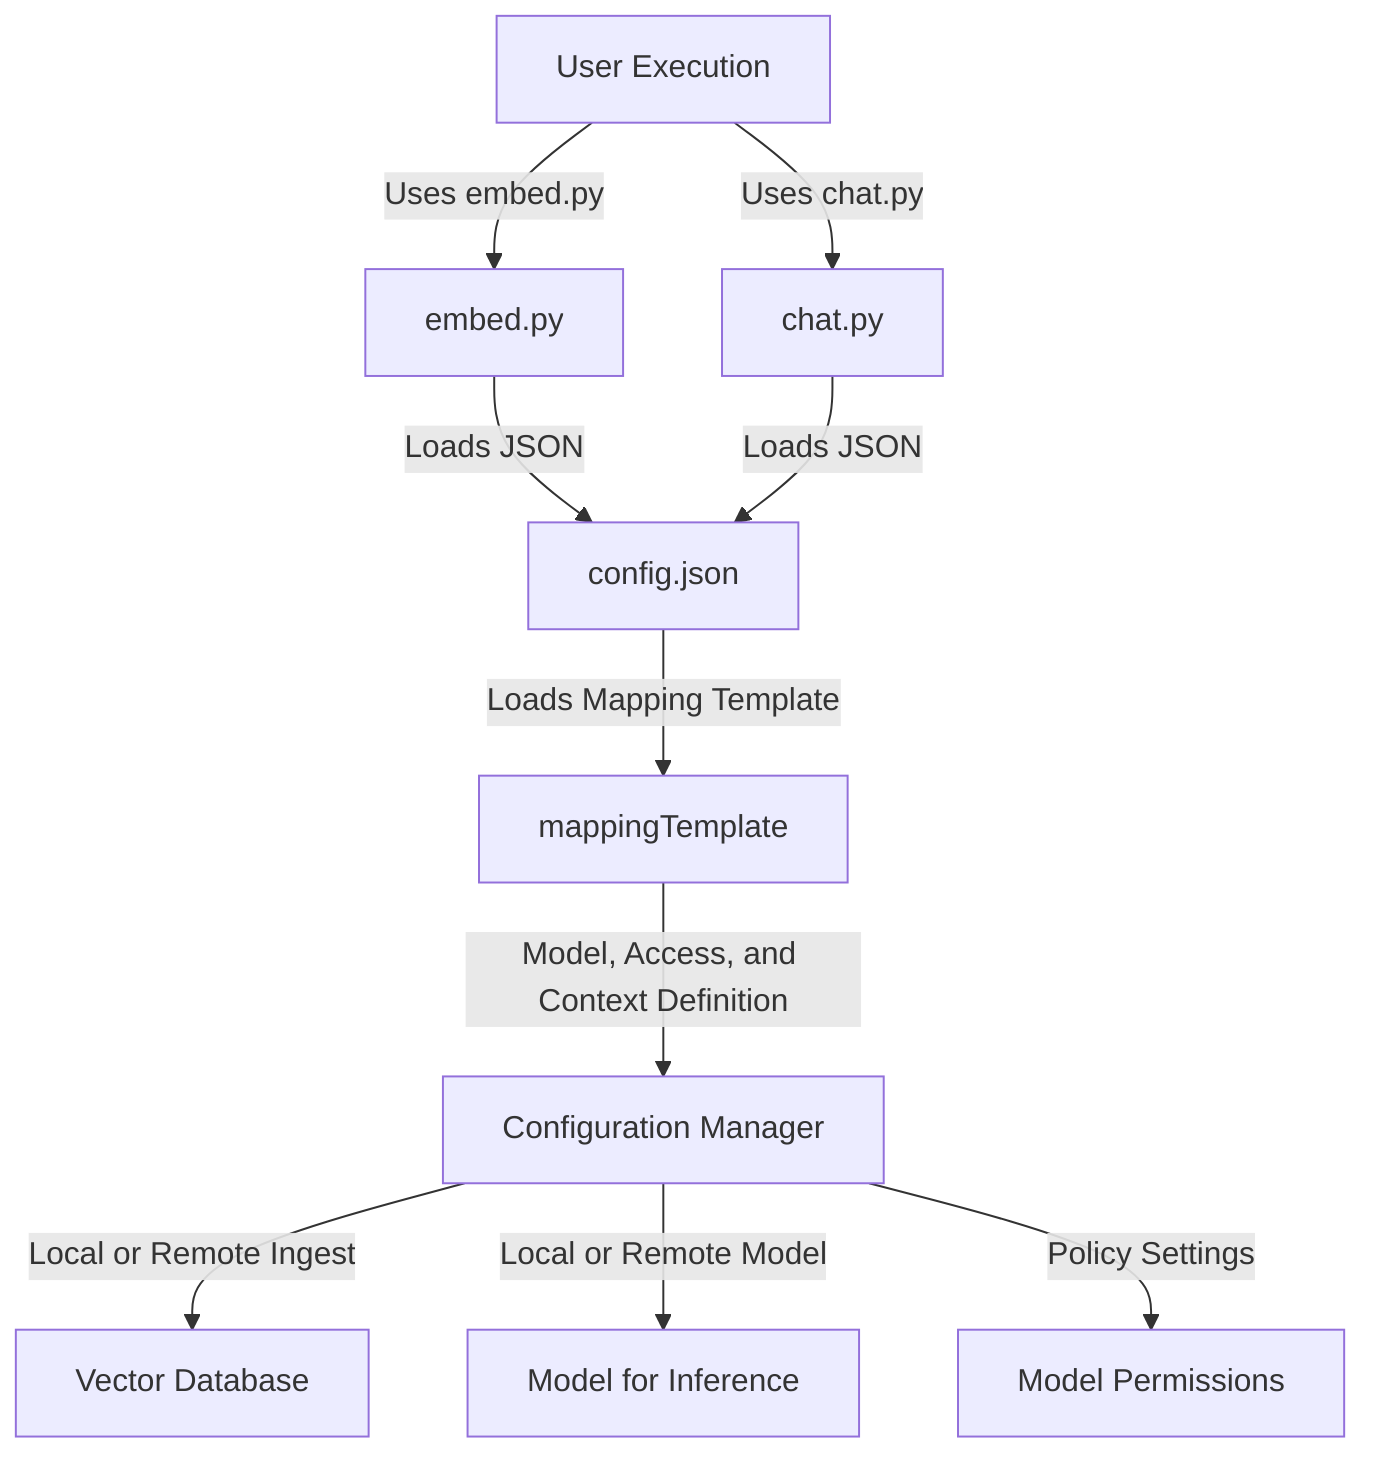graph TB
  userExec["User Execution"] -- "Uses chat.py" --> chatPy["chat.py"]
  userExec -- "Uses embed.py" --> embedPy["embed.py"]
  embedPy -- "Loads JSON" --> configJson["config.json"]
  chatPy -- "Loads JSON" --> configJson["config.json"]
  configJson -- "Loads Mapping Template" --> mappingTemplate
  mappingTemplate -- "Model, Access, and Context Definition" --> configManager[Configuration Manager]
  configManager -- "Local or Remote Ingest" --> vectorDb["Vector Database"]
  configManager -- "Local or Remote Model" --> inferenceModel["Model for Inference"]
  configManager -- "Policy Settings" --> modelPermissions["Model Permissions"]